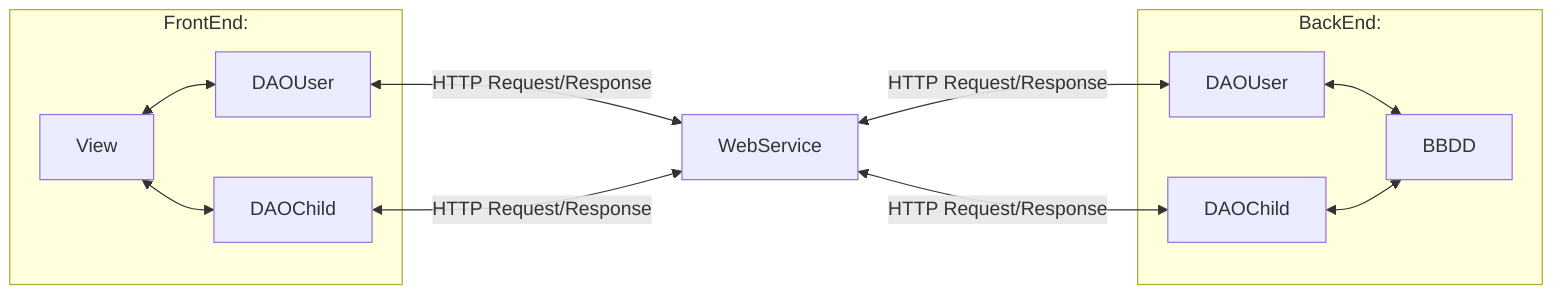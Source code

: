 flowchart LR;
    subgraph FrontEnd:
        B[View] <--> C[DAOUser]
        B <--> D[DAOChild]
    end
    subgraph BackEnd:
        U <--> L[BBDD]
        H <--> L
    end
        C <--> |HTTP Request/Response|W[WebService]
        D <--> |HTTP Request/Response|W
        W <--> |HTTP Request/Response|U[DAOUser]
        W <--> |HTTP Request/Response|H[DAOChild]